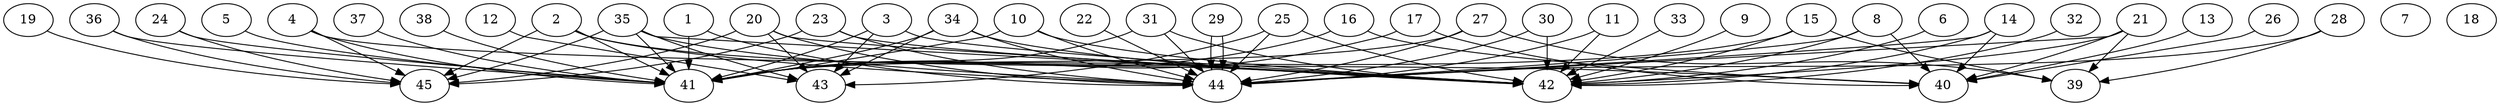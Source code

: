 // DAG (tier=3-complex, mode=data, n=45, ccr=0.547, fat=0.814, density=0.604, regular=0.245, jump=0.236, mindata=4194304, maxdata=33554432)
// DAG automatically generated by daggen at Sun Aug 24 16:33:35 2025
// /home/ermia/Project/Environments/daggen/bin/daggen --dot --ccr 0.547 --fat 0.814 --regular 0.245 --density 0.604 --jump 0.236 --mindata 4194304 --maxdata 33554432 -n 45 
digraph G {
  1 [size="2886236181092324864", alpha="0.06", expect_size="1443118090546162432"]
  1 -> 41 [size ="1372457478914048"]
  1 -> 44 [size ="1372457478914048"]
  2 [size="149357388013573568", alpha="0.13", expect_size="74678694006786784"]
  2 -> 41 [size ="3558752934428672"]
  2 -> 42 [size ="3558752934428672"]
  2 -> 44 [size ="3558752934428672"]
  2 -> 45 [size ="3558752934428672"]
  3 [size="12436261370495557632", alpha="0.00", expect_size="6218130685247778816"]
  3 -> 41 [size ="4503414977331200"]
  3 -> 42 [size ="4503414977331200"]
  3 -> 43 [size ="4503414977331200"]
  4 [size="6262752456787815", alpha="0.13", expect_size="3131376228393907"]
  4 -> 40 [size ="675557050155008"]
  4 -> 41 [size ="675557050155008"]
  4 -> 45 [size ="675557050155008"]
  5 [size="11801517732924225536", alpha="0.15", expect_size="5900758866462112768"]
  5 -> 41 [size ="7473436905439232"]
  6 [size="317548782903545600", alpha="0.20", expect_size="158774391451772800"]
  6 -> 42 [size ="5560443472969728"]
  7 [size="10111056324926858330112", alpha="0.11", expect_size="5055528162463429165056"]
  8 [size="2099667601545861888", alpha="0.14", expect_size="1049833800772930944"]
  8 -> 40 [size ="2100764344320000"]
  8 -> 42 [size ="2100764344320000"]
  8 -> 44 [size ="2100764344320000"]
  9 [size="453354602783002240", alpha="0.09", expect_size="226677301391501120"]
  9 -> 42 [size ="7229582964948992"]
  10 [size="9698787902468049076224", alpha="0.05", expect_size="4849393951234024538112"]
  10 -> 41 [size ="3638326154231808"]
  10 -> 42 [size ="3638326154231808"]
  10 -> 44 [size ="3638326154231808"]
  11 [size="55923958404022576", alpha="0.11", expect_size="27961979202011288"]
  11 -> 42 [size ="1995389200760832"]
  11 -> 44 [size ="1995389200760832"]
  12 [size="3623878656000000000000", alpha="0.06", expect_size="1811939328000000000000"]
  12 -> 43 [size ="1887436800000000"]
  13 [size="847338189828395106304", alpha="0.19", expect_size="423669094914197553152"]
  13 -> 40 [size ="716354248245248"]
  14 [size="22346964058002698240", alpha="0.10", expect_size="11173482029001349120"]
  14 -> 40 [size ="7458421464891392"]
  14 -> 42 [size ="7458421464891392"]
  14 -> 44 [size ="7458421464891392"]
  15 [size="430710980608000000000", alpha="0.10", expect_size="215355490304000000000"]
  15 -> 39 [size ="456261632000000"]
  15 -> 41 [size ="456261632000000"]
  15 -> 42 [size ="456261632000000"]
  16 [size="1935672296380863744", alpha="0.05", expect_size="967836148190431872"]
  16 -> 40 [size ="1884166660554752"]
  16 -> 41 [size ="1884166660554752"]
  17 [size="1192202915658334208000", alpha="0.16", expect_size="596101457829167104000"]
  17 -> 40 [size ="899477091123200"]
  17 -> 41 [size ="899477091123200"]
  18 [size="16664093706007848960", alpha="0.04", expect_size="8332046853003924480"]
  19 [size="1051350717450682368000", alpha="0.12", expect_size="525675358725341184000"]
  19 -> 45 [size ="827157852979200"]
  20 [size="788738516024815872", alpha="0.05", expect_size="394369258012407936"]
  20 -> 42 [size ="280735042764800"]
  20 -> 43 [size ="280735042764800"]
  20 -> 44 [size ="280735042764800"]
  20 -> 45 [size ="280735042764800"]
  21 [size="514366953564915904", alpha="0.18", expect_size="257183476782457952"]
  21 -> 39 [size ="8886112927875072"]
  21 -> 40 [size ="8886112927875072"]
  21 -> 42 [size ="8886112927875072"]
  21 -> 44 [size ="8886112927875072"]
  22 [size="85234933892757760", alpha="0.19", expect_size="42617466946378880"]
  22 -> 44 [size ="6444397847642112"]
  23 [size="33578545944258200", alpha="0.12", expect_size="16789272972129100"]
  23 -> 42 [size ="1029095773175808"]
  23 -> 44 [size ="1029095773175808"]
  23 -> 45 [size ="1029095773175808"]
  24 [size="10811236330472318976", alpha="0.18", expect_size="5405618165236159488"]
  24 -> 41 [size ="4682815669010432"]
  24 -> 45 [size ="4682815669010432"]
  25 [size="351494415407102464", alpha="0.15", expect_size="175747207703551232"]
  25 -> 42 [size ="8429096463761408"]
  25 -> 43 [size ="8429096463761408"]
  25 -> 44 [size ="8429096463761408"]
  26 [size="5211319487767022403584", alpha="0.13", expect_size="2605659743883511201792"]
  26 -> 40 [size ="2404667975794688"]
  27 [size="582343649621632896", alpha="0.02", expect_size="291171824810816448"]
  27 -> 39 [size ="271781369741312"]
  27 -> 41 [size ="271781369741312"]
  27 -> 44 [size ="271781369741312"]
  28 [size="62845465252479792", alpha="0.13", expect_size="31422732626239896"]
  28 -> 39 [size ="4674891118804992"]
  28 -> 44 [size ="4674891118804992"]
  29 [size="330290466729632512", alpha="0.16", expect_size="165145233364816256"]
  29 -> 44 [size ="8818531953016832"]
  29 -> 44 [size ="8818531953016832"]
  30 [size="11888720363199485952", alpha="0.17", expect_size="5944360181599742976"]
  30 -> 42 [size ="4005643400773632"]
  30 -> 44 [size ="4005643400773632"]
  31 [size="1803921352281875712", alpha="0.01", expect_size="901960676140937856"]
  31 -> 41 [size ="1901808574267392"]
  31 -> 42 [size ="1901808574267392"]
  31 -> 44 [size ="1901808574267392"]
  32 [size="29483742867659073519616", alpha="0.17", expect_size="14741871433829536759808"]
  32 -> 42 [size ="7635047272153088"]
  33 [size="35075632652360364326912", alpha="0.08", expect_size="17537816326180182163456"]
  33 -> 42 [size ="8572226987098112"]
  34 [size="4427800170481837932544", alpha="0.09", expect_size="2213900085240918966272"]
  34 -> 41 [size ="2157158196051968"]
  34 -> 42 [size ="2157158196051968"]
  34 -> 43 [size ="2157158196051968"]
  34 -> 44 [size ="2157158196051968"]
  35 [size="1541247482357393664", alpha="0.19", expect_size="770623741178696832"]
  35 -> 41 [size ="1299419840380928"]
  35 -> 42 [size ="1299419840380928"]
  35 -> 43 [size ="1299419840380928"]
  35 -> 44 [size ="1299419840380928"]
  35 -> 45 [size ="1299419840380928"]
  36 [size="4116481275066134298624", alpha="0.08", expect_size="2058240637533067149312"]
  36 -> 41 [size ="2054821414699008"]
  36 -> 45 [size ="2054821414699008"]
  37 [size="5703439349771044651008", alpha="0.02", expect_size="2851719674885522325504"]
  37 -> 41 [size ="2553766616236032"]
  38 [size="1664447988936454656", alpha="0.11", expect_size="832223994468227328"]
  38 -> 41 [size ="588803811049472"]
  39 [size="736725369599557632000", alpha="0.01", expect_size="368362684799778816000"]
  40 [size="21491036370738425626624", alpha="0.16", expect_size="10745518185369212813312"]
  41 [size="1737128012551425792", alpha="0.13", expect_size="868564006275712896"]
  42 [size="672951531244825344", alpha="0.09", expect_size="336475765622412672"]
  43 [size="8088087717576217600", alpha="0.20", expect_size="4044043858788108800"]
  44 [size="12040783678541175717888", alpha="0.02", expect_size="6020391839270587858944"]
  45 [size="2262874559637432832", alpha="0.08", expect_size="1131437279818716416"]
}